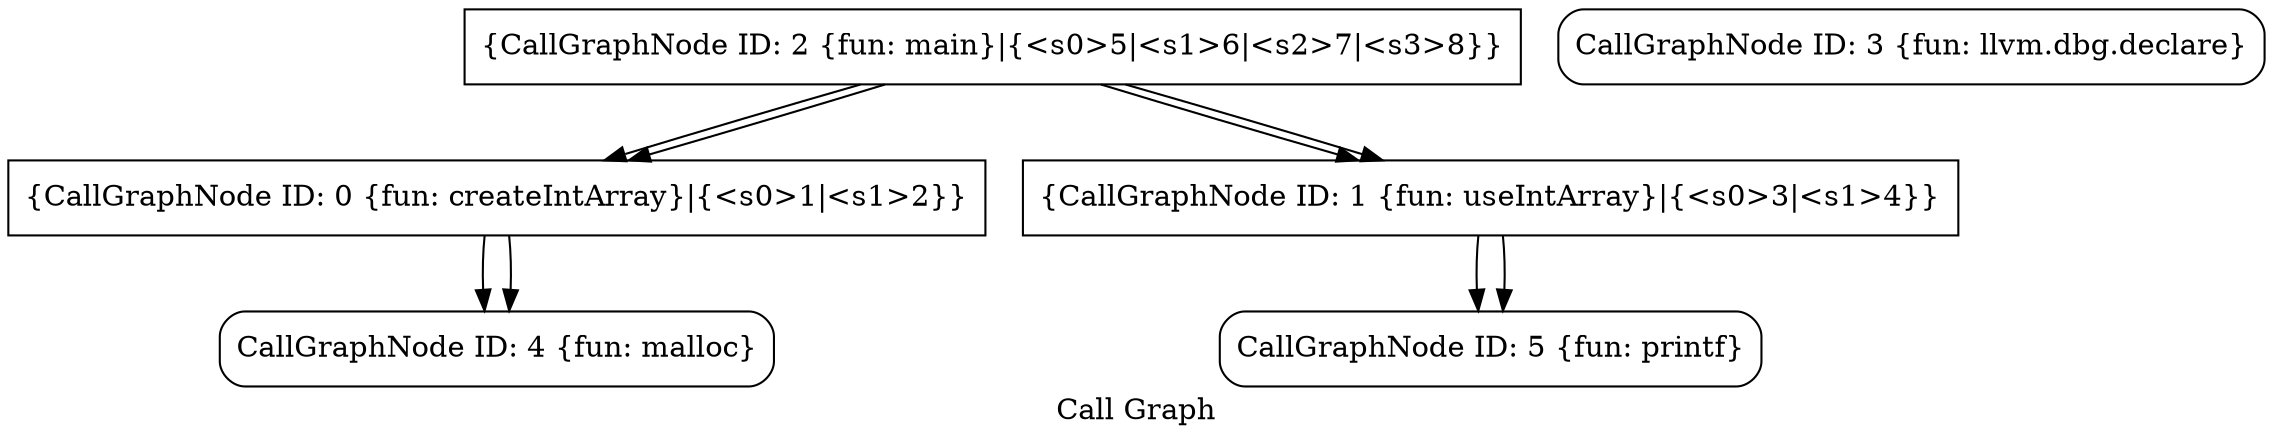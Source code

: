 digraph "Call Graph" {
	label="Call Graph";

	Node0x5c5eb85b60f0 [shape=record,shape=box,label="{CallGraphNode ID: 0 \{fun: createIntArray\}|{<s0>1|<s1>2}}"];
	Node0x5c5eb85b60f0:s0 -> Node0x5c5eb85b6510[color=black];
	Node0x5c5eb85b60f0:s1 -> Node0x5c5eb85b6510[color=black];
	Node0x5c5eb85b6210 [shape=record,shape=box,label="{CallGraphNode ID: 1 \{fun: useIntArray\}|{<s0>3|<s1>4}}"];
	Node0x5c5eb85b6210:s0 -> Node0x5c5eb85b6630[color=black];
	Node0x5c5eb85b6210:s1 -> Node0x5c5eb85b6630[color=black];
	Node0x5c5eb85b6300 [shape=record,shape=box,label="{CallGraphNode ID: 2 \{fun: main\}|{<s0>5|<s1>6|<s2>7|<s3>8}}"];
	Node0x5c5eb85b6300:s0 -> Node0x5c5eb85b60f0[color=black];
	Node0x5c5eb85b6300:s1 -> Node0x5c5eb85b60f0[color=black];
	Node0x5c5eb85b6300:s2 -> Node0x5c5eb85b6210[color=black];
	Node0x5c5eb85b6300:s3 -> Node0x5c5eb85b6210[color=black];
	Node0x5c5eb85b63f0 [shape=record,shape=Mrecord,label="{CallGraphNode ID: 3 \{fun: llvm.dbg.declare\}}"];
	Node0x5c5eb85b6510 [shape=record,shape=Mrecord,label="{CallGraphNode ID: 4 \{fun: malloc\}}"];
	Node0x5c5eb85b6630 [shape=record,shape=Mrecord,label="{CallGraphNode ID: 5 \{fun: printf\}}"];
}
